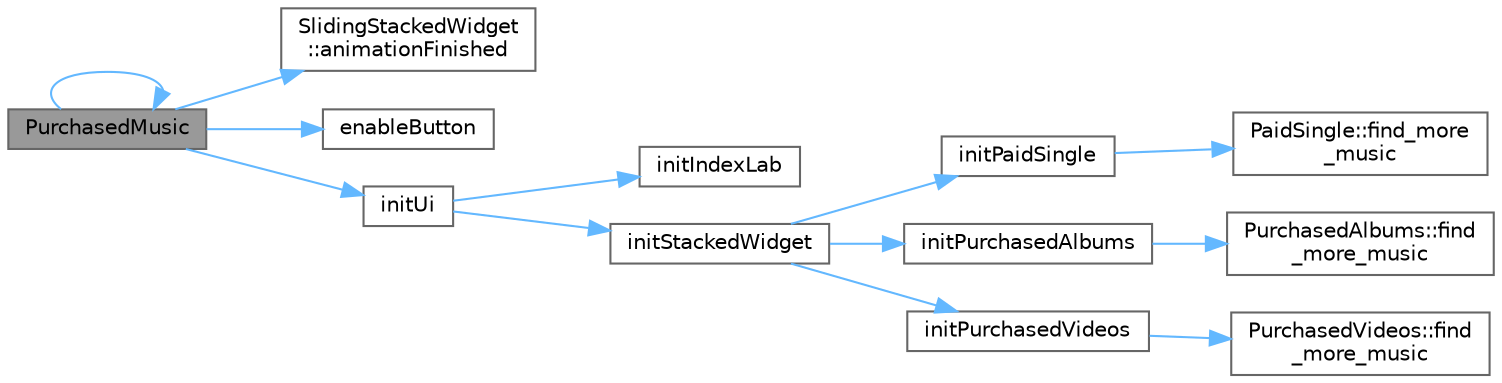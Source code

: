 digraph "PurchasedMusic"
{
 // LATEX_PDF_SIZE
  bgcolor="transparent";
  edge [fontname=Helvetica,fontsize=10,labelfontname=Helvetica,labelfontsize=10];
  node [fontname=Helvetica,fontsize=10,shape=box,height=0.2,width=0.4];
  rankdir="LR";
  Node1 [id="Node000001",label="PurchasedMusic",height=0.2,width=0.4,color="gray40", fillcolor="grey60", style="filled", fontcolor="black",tooltip="构造函数，初始化付费音乐界面"];
  Node1 -> Node2 [id="edge1_Node000001_Node000002",color="steelblue1",style="solid",tooltip=" "];
  Node2 [id="Node000002",label="SlidingStackedWidget\l::animationFinished",height=0.2,width=0.4,color="grey40", fillcolor="white", style="filled",URL="$class_sliding_stacked_widget.html#a82607af1dd17a4c691295ae63aaf7a2d",tooltip="动画完成信号"];
  Node1 -> Node3 [id="edge2_Node000001_Node000003",color="steelblue1",style="solid",tooltip=" "];
  Node3 [id="Node000003",label="enableButton",height=0.2,width=0.4,color="grey40", fillcolor="white", style="filled",URL="$class_purchased_music.html#ab868524a9562cda1f7b60b4220e2248e",tooltip="启用/禁用按钮"];
  Node1 -> Node4 [id="edge3_Node000001_Node000004",color="steelblue1",style="solid",tooltip=" "];
  Node4 [id="Node000004",label="initUi",height=0.2,width=0.4,color="grey40", fillcolor="white", style="filled",URL="$class_purchased_music.html#afba6e95967cc3eb25fd518f7bde6ec04",tooltip="初始化界面"];
  Node4 -> Node5 [id="edge4_Node000004_Node000005",color="steelblue1",style="solid",tooltip=" "];
  Node5 [id="Node000005",label="initIndexLab",height=0.2,width=0.4,color="grey40", fillcolor="white", style="filled",URL="$class_purchased_music.html#aebc31945fa34b123ada488d5710cce62",tooltip="初始化索引标签"];
  Node4 -> Node6 [id="edge5_Node000004_Node000006",color="steelblue1",style="solid",tooltip=" "];
  Node6 [id="Node000006",label="initStackedWidget",height=0.2,width=0.4,color="grey40", fillcolor="white", style="filled",URL="$class_purchased_music.html#a0880fc715278119401b0b218adc8ade6",tooltip="初始化堆栈窗口"];
  Node6 -> Node7 [id="edge6_Node000006_Node000007",color="steelblue1",style="solid",tooltip=" "];
  Node7 [id="Node000007",label="initPaidSingle",height=0.2,width=0.4,color="grey40", fillcolor="white", style="filled",URL="$class_purchased_music.html#abbd49c8dfe740968df2e9cdb0441b7b8",tooltip="初始化付费单曲界面"];
  Node7 -> Node8 [id="edge7_Node000007_Node000008",color="steelblue1",style="solid",tooltip=" "];
  Node8 [id="Node000008",label="PaidSingle::find_more\l_music",height=0.2,width=0.4,color="grey40", fillcolor="white", style="filled",URL="$class_paid_single.html#aa23356daca3ed71116d6ae55df2991f4",tooltip="搜索更多音乐的信号"];
  Node6 -> Node9 [id="edge8_Node000006_Node000009",color="steelblue1",style="solid",tooltip=" "];
  Node9 [id="Node000009",label="initPurchasedAlbums",height=0.2,width=0.4,color="grey40", fillcolor="white", style="filled",URL="$class_purchased_music.html#aca150eb6545ff7ed0f037d0bc60a81ab",tooltip="初始化已购专辑界面"];
  Node9 -> Node10 [id="edge9_Node000009_Node000010",color="steelblue1",style="solid",tooltip=" "];
  Node10 [id="Node000010",label="PurchasedAlbums::find\l_more_music",height=0.2,width=0.4,color="grey40", fillcolor="white", style="filled",URL="$class_purchased_albums.html#aa23356daca3ed71116d6ae55df2991f4",tooltip="搜索更多音乐的信号"];
  Node6 -> Node11 [id="edge10_Node000006_Node000011",color="steelblue1",style="solid",tooltip=" "];
  Node11 [id="Node000011",label="initPurchasedVideos",height=0.2,width=0.4,color="grey40", fillcolor="white", style="filled",URL="$class_purchased_music.html#aad93265a32cbad67a7ede101aa7f9065",tooltip="初始化已购视频界面"];
  Node11 -> Node12 [id="edge11_Node000011_Node000012",color="steelblue1",style="solid",tooltip=" "];
  Node12 [id="Node000012",label="PurchasedVideos::find\l_more_music",height=0.2,width=0.4,color="grey40", fillcolor="white", style="filled",URL="$class_purchased_videos.html#aa23356daca3ed71116d6ae55df2991f4",tooltip="搜索更多音乐的信号"];
  Node1 -> Node1 [id="edge12_Node000001_Node000001",color="steelblue1",style="solid",tooltip=" "];
}
